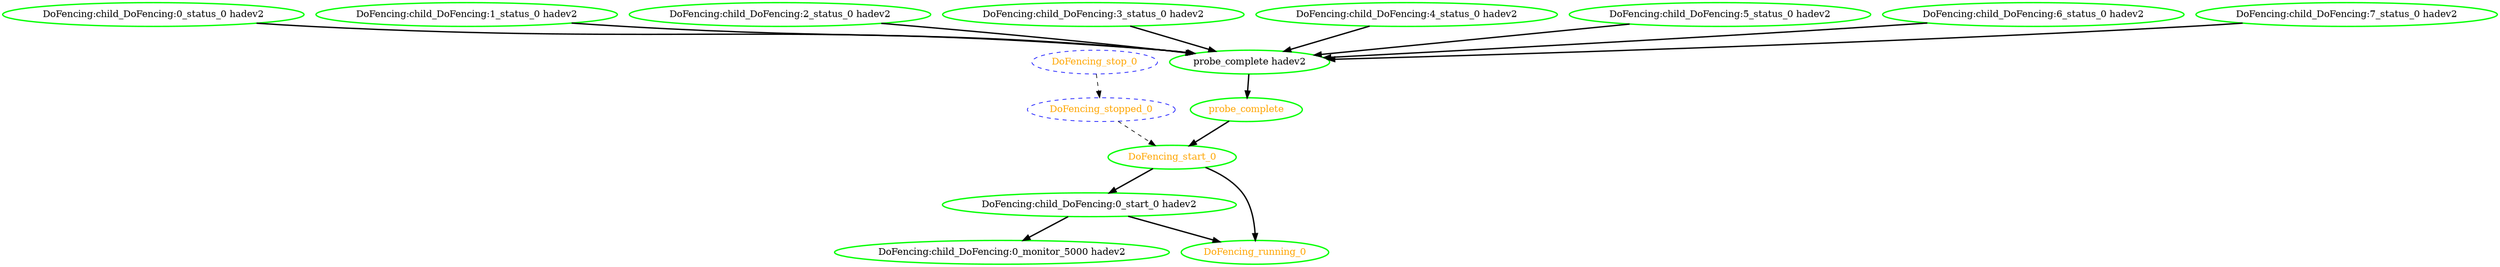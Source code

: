 digraph "g" {
	size = "30,30"
"probe_complete" [ style=bold color="green" fontcolor="orange" ]
"probe_complete hadev2" [ style=bold color="green" fontcolor="black" ]
"DoFencing:child_DoFencing:0_status_0 hadev2" [ style=bold color="green" fontcolor="black" ]
"DoFencing:child_DoFencing:1_status_0 hadev2" [ style=bold color="green" fontcolor="black" ]
"DoFencing:child_DoFencing:2_status_0 hadev2" [ style=bold color="green" fontcolor="black" ]
"DoFencing:child_DoFencing:3_status_0 hadev2" [ style=bold color="green" fontcolor="black" ]
"DoFencing:child_DoFencing:4_status_0 hadev2" [ style=bold color="green" fontcolor="black" ]
"DoFencing:child_DoFencing:5_status_0 hadev2" [ style=bold color="green" fontcolor="black" ]
"DoFencing:child_DoFencing:6_status_0 hadev2" [ style=bold color="green" fontcolor="black" ]
"DoFencing:child_DoFencing:7_status_0 hadev2" [ style=bold color="green" fontcolor="black" ]
"DoFencing:child_DoFencing:0_start_0 hadev2" [ style=bold color="green" fontcolor="black" ]
"DoFencing:child_DoFencing:0_monitor_5000 hadev2" [ style=bold color="green" fontcolor="black" ]
"DoFencing_start_0" [ style=bold color="green" fontcolor="orange" ]
"DoFencing_running_0" [ style=bold color="green" fontcolor="orange" ]
"DoFencing_stop_0" [ style="dashed" color="blue" fontcolor="orange" ]
"DoFencing_stopped_0" [ style="dashed" color="blue" fontcolor="orange" ]
"probe_complete hadev2" -> "probe_complete" [ style = bold]
"DoFencing:child_DoFencing:0_status_0 hadev2" -> "probe_complete hadev2" [ style = bold]
"DoFencing:child_DoFencing:1_status_0 hadev2" -> "probe_complete hadev2" [ style = bold]
"DoFencing:child_DoFencing:2_status_0 hadev2" -> "probe_complete hadev2" [ style = bold]
"DoFencing:child_DoFencing:3_status_0 hadev2" -> "probe_complete hadev2" [ style = bold]
"DoFencing:child_DoFencing:4_status_0 hadev2" -> "probe_complete hadev2" [ style = bold]
"DoFencing:child_DoFencing:5_status_0 hadev2" -> "probe_complete hadev2" [ style = bold]
"DoFencing:child_DoFencing:6_status_0 hadev2" -> "probe_complete hadev2" [ style = bold]
"DoFencing:child_DoFencing:7_status_0 hadev2" -> "probe_complete hadev2" [ style = bold]
"DoFencing_start_0" -> "DoFencing:child_DoFencing:0_start_0 hadev2" [ style = bold]
"DoFencing:child_DoFencing:0_start_0 hadev2" -> "DoFencing:child_DoFencing:0_monitor_5000 hadev2" [ style = bold]
"probe_complete" -> "DoFencing_start_0" [ style = bold]
"DoFencing_stopped_0" -> "DoFencing_start_0" [ style = dashed]
"DoFencing:child_DoFencing:0_start_0 hadev2" -> "DoFencing_running_0" [ style = bold]
"DoFencing_start_0" -> "DoFencing_running_0" [ style = bold]
"DoFencing_stop_0" -> "DoFencing_stopped_0" [ style = dashed]
}

